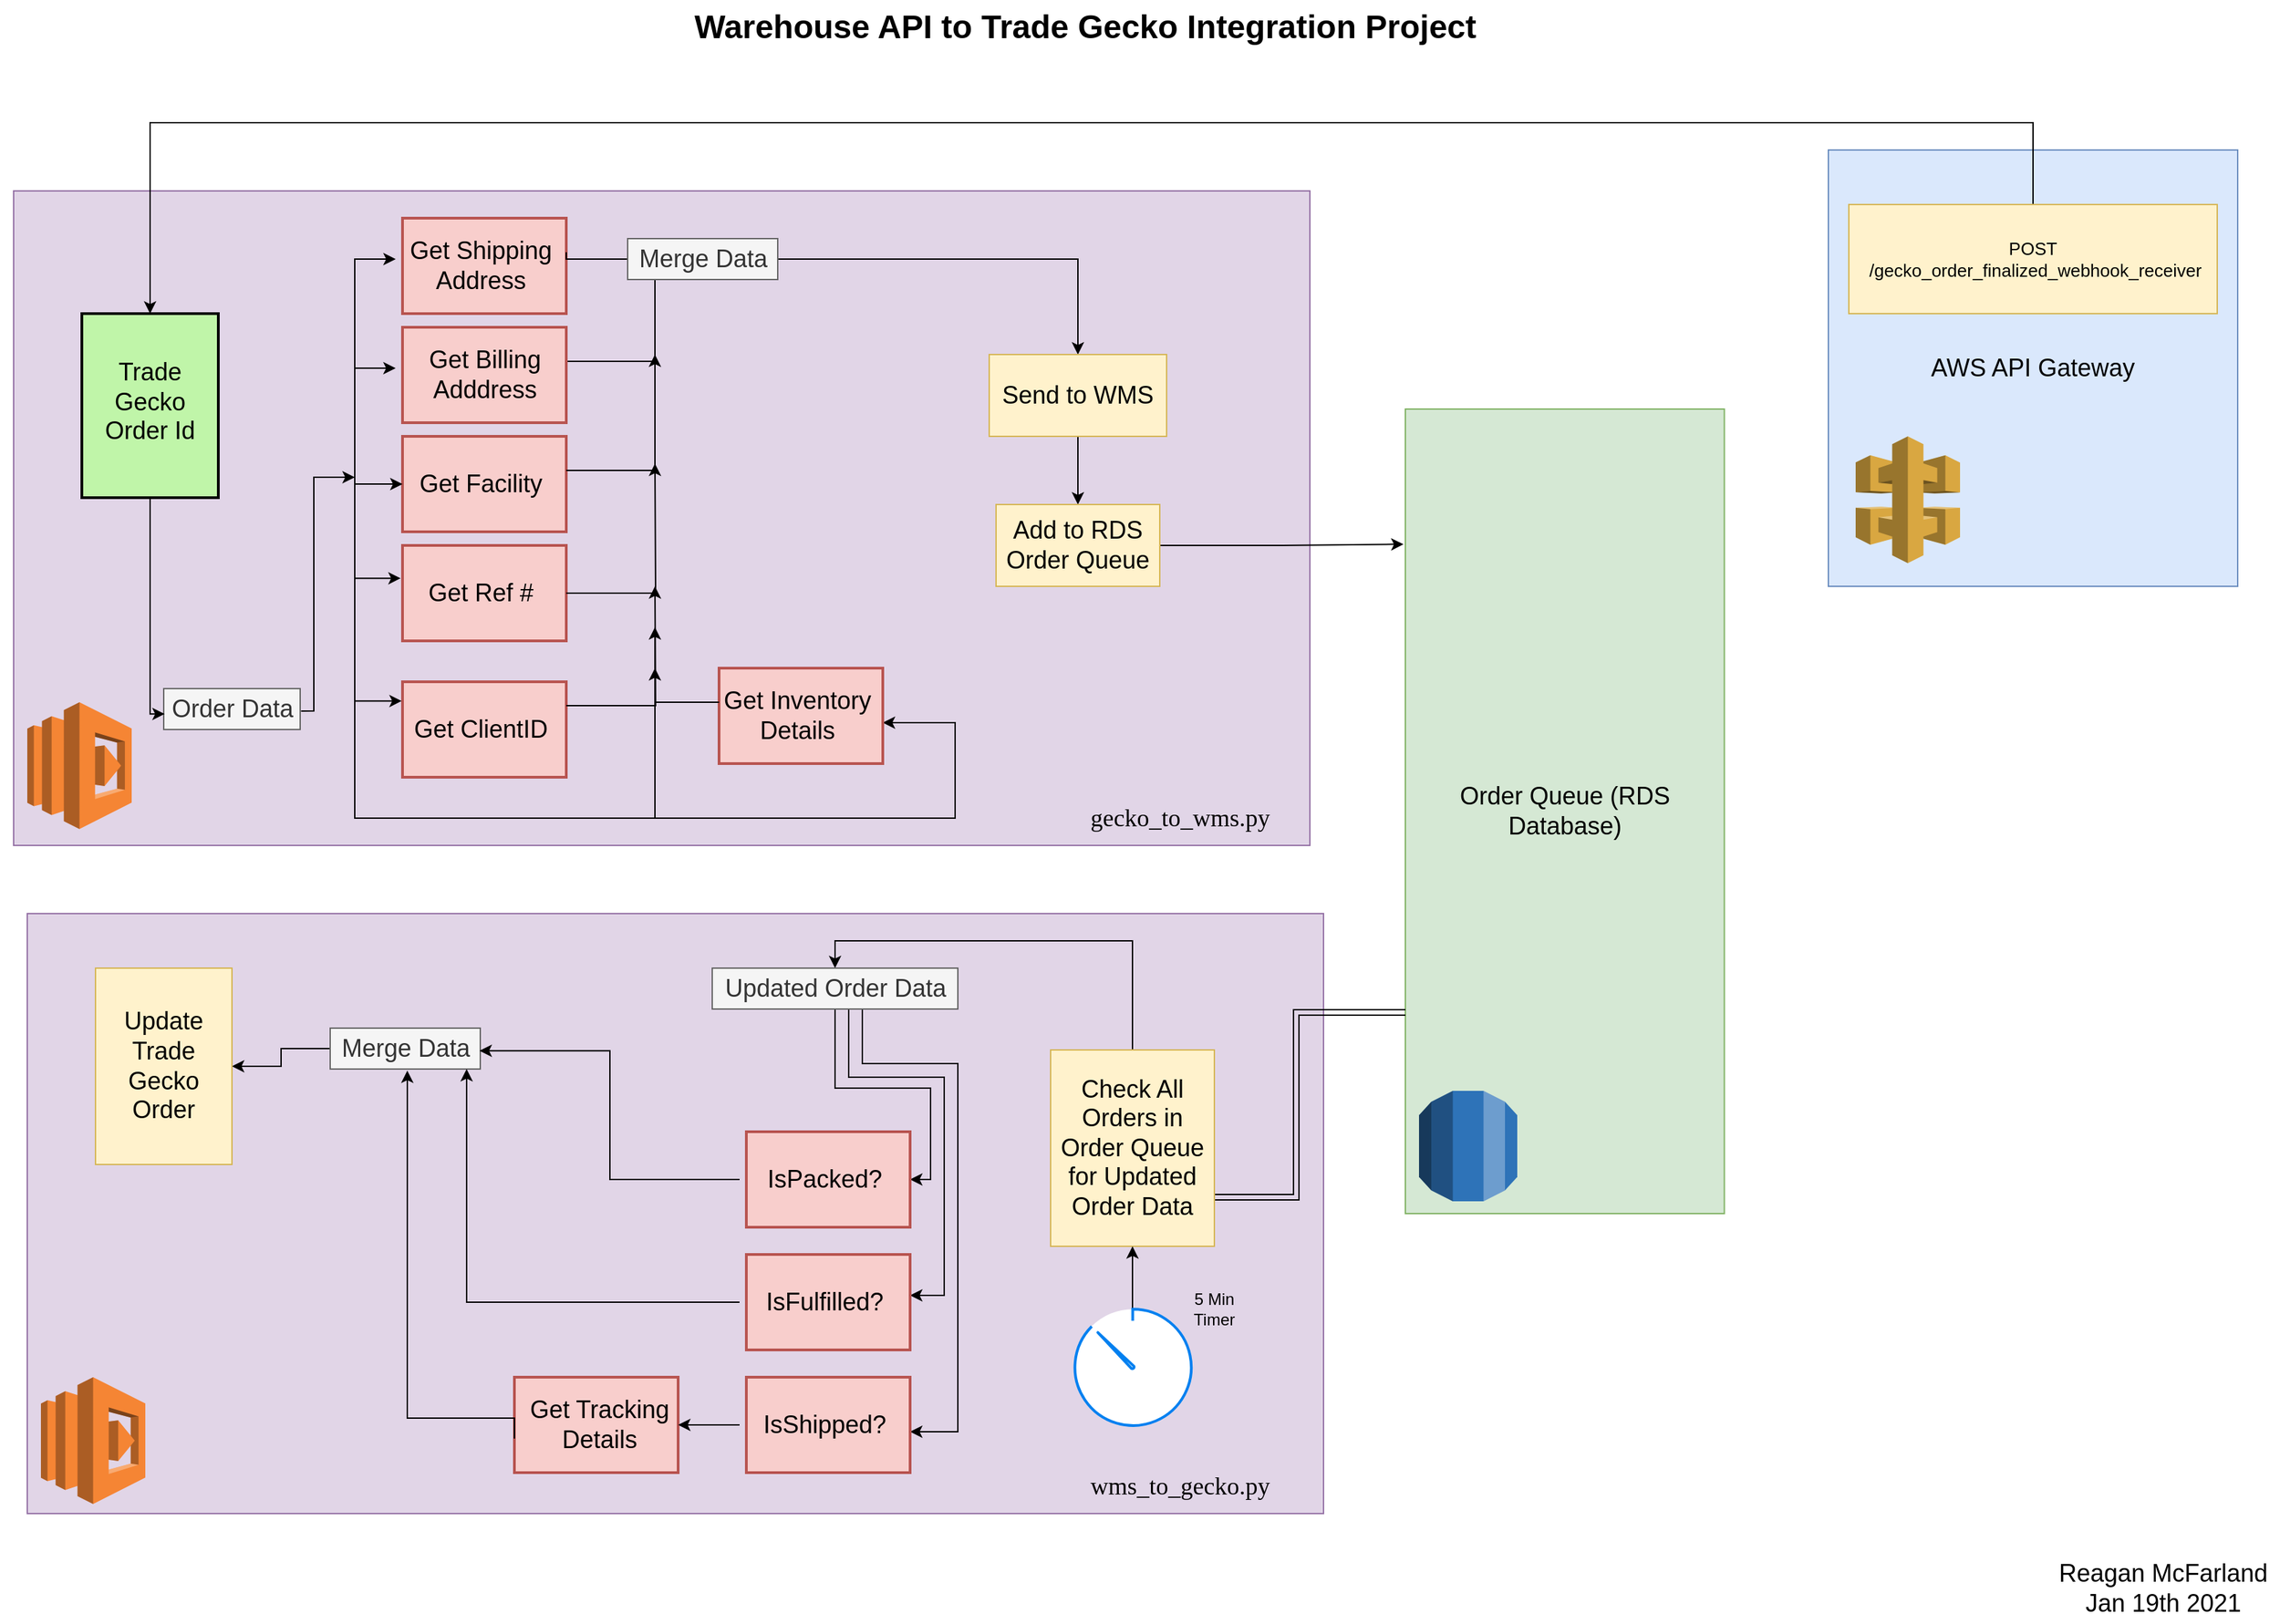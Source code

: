 <mxfile version="14.2.3" type="github">
  <diagram name="Page-1" id="74b105a0-9070-1c63-61bc-23e55f88626e">
    <mxGraphModel dx="2238" dy="1089" grid="1" gridSize="10" guides="1" tooltips="1" connect="1" arrows="1" fold="1" page="1" pageScale="1.5" pageWidth="1169" pageHeight="826" background="none" math="0" shadow="0">
      <root>
        <mxCell id="0" style=";html=1;" />
        <mxCell id="1" style=";html=1;" parent="0" />
        <mxCell id="s6PGtX4vNR4OUTEf41oU-1" value="&lt;font style=&quot;font-size: 18px&quot;&gt;AWS API Gateway&lt;/font&gt;" style="rounded=0;whiteSpace=wrap;html=1;fillColor=#dae8fc;strokeColor=#6c8ebf;" vertex="1" parent="1">
          <mxGeometry x="1420" y="150" width="300" height="320" as="geometry" />
        </mxCell>
        <mxCell id="TxjUfdbYysOVmEJLw3QY-95" value="" style="rounded=0;whiteSpace=wrap;html=1;fontSize=18;fillColor=#e1d5e7;strokeColor=#9673a6;" parent="1" vertex="1">
          <mxGeometry x="90" y="180" width="950" height="480" as="geometry" />
        </mxCell>
        <mxCell id="TxjUfdbYysOVmEJLw3QY-94" value="" style="rounded=0;whiteSpace=wrap;html=1;fontSize=18;fillColor=#e1d5e7;strokeColor=#9673a6;" parent="1" vertex="1">
          <mxGeometry x="100" y="710" width="950" height="440" as="geometry" />
        </mxCell>
        <mxCell id="10b056a9c633e61c-30" value="Warehouse API to Trade Gecko Integration Project" style="text;strokeColor=none;fillColor=none;html=1;fontSize=24;fontStyle=1;verticalAlign=middle;align=center;" parent="1" vertex="1">
          <mxGeometry x="80" y="40" width="1590" height="40" as="geometry" />
        </mxCell>
        <mxCell id="TxjUfdbYysOVmEJLw3QY-3" value="" style="group" parent="1" vertex="1" connectable="0">
          <mxGeometry x="140" y="270" width="100" height="135" as="geometry" />
        </mxCell>
        <mxCell id="TxjUfdbYysOVmEJLw3QY-1" value="" style="strokeWidth=2;dashed=0;align=center;fontSize=18;shape=rect;fillColor=#c0f5a9;verticalLabelPosition=bottom;verticalAlign=top;" parent="TxjUfdbYysOVmEJLw3QY-3" vertex="1">
          <mxGeometry width="100" height="135" as="geometry" />
        </mxCell>
        <mxCell id="TxjUfdbYysOVmEJLw3QY-2" value="Trade Gecko Order Id" style="text;html=1;strokeColor=none;fillColor=none;align=center;verticalAlign=middle;whiteSpace=wrap;rounded=0;fontSize=18;" parent="TxjUfdbYysOVmEJLw3QY-3" vertex="1">
          <mxGeometry y="50" width="100" height="30" as="geometry" />
        </mxCell>
        <mxCell id="TxjUfdbYysOVmEJLw3QY-8" value="" style="group" parent="1" vertex="1" connectable="0">
          <mxGeometry x="370" y="200" width="125" height="70" as="geometry" />
        </mxCell>
        <mxCell id="TxjUfdbYysOVmEJLw3QY-5" value="" style="strokeWidth=2;dashed=0;align=center;fontSize=8;shape=rect;fillColor=#f8cecc;verticalLabelPosition=bottom;verticalAlign=top;strokeColor=#b85450;" parent="TxjUfdbYysOVmEJLw3QY-8" vertex="1">
          <mxGeometry x="5" width="120" height="70" as="geometry" />
        </mxCell>
        <mxCell id="TxjUfdbYysOVmEJLw3QY-7" value="Get Shipping Address" style="text;html=1;strokeColor=none;fillColor=none;align=center;verticalAlign=middle;whiteSpace=wrap;rounded=0;fontSize=18;" parent="TxjUfdbYysOVmEJLw3QY-8" vertex="1">
          <mxGeometry y="25" width="125" height="20" as="geometry" />
        </mxCell>
        <mxCell id="TxjUfdbYysOVmEJLw3QY-13" value="" style="group" parent="1" vertex="1" connectable="0">
          <mxGeometry x="370" y="360" width="125" height="70" as="geometry" />
        </mxCell>
        <mxCell id="TxjUfdbYysOVmEJLw3QY-14" value="" style="strokeWidth=2;dashed=0;align=center;fontSize=8;shape=rect;fillColor=#f8cecc;verticalLabelPosition=bottom;verticalAlign=top;strokeColor=#b85450;" parent="TxjUfdbYysOVmEJLw3QY-13" vertex="1">
          <mxGeometry x="5" width="120" height="70" as="geometry" />
        </mxCell>
        <mxCell id="TxjUfdbYysOVmEJLw3QY-15" value="Get Facility" style="text;html=1;strokeColor=none;fillColor=none;align=center;verticalAlign=middle;whiteSpace=wrap;rounded=0;fontSize=18;" parent="TxjUfdbYysOVmEJLw3QY-13" vertex="1">
          <mxGeometry y="25" width="125" height="20" as="geometry" />
        </mxCell>
        <mxCell id="TxjUfdbYysOVmEJLw3QY-18" value="" style="group" parent="1" vertex="1" connectable="0">
          <mxGeometry x="370" y="440" width="125" height="70" as="geometry" />
        </mxCell>
        <mxCell id="TxjUfdbYysOVmEJLw3QY-19" value="" style="strokeWidth=2;dashed=0;align=center;fontSize=8;shape=rect;fillColor=#f8cecc;verticalLabelPosition=bottom;verticalAlign=top;strokeColor=#b85450;" parent="TxjUfdbYysOVmEJLw3QY-18" vertex="1">
          <mxGeometry x="5" width="120" height="70" as="geometry" />
        </mxCell>
        <mxCell id="TxjUfdbYysOVmEJLw3QY-20" value="Get Ref #" style="text;html=1;strokeColor=none;fillColor=none;align=center;verticalAlign=middle;whiteSpace=wrap;rounded=0;fontSize=18;" parent="TxjUfdbYysOVmEJLw3QY-18" vertex="1">
          <mxGeometry y="25" width="125" height="20" as="geometry" />
        </mxCell>
        <mxCell id="TxjUfdbYysOVmEJLw3QY-21" value="" style="group" parent="1" vertex="1" connectable="0">
          <mxGeometry x="500" y="540" width="1020" height="400" as="geometry" />
        </mxCell>
        <mxCell id="TxjUfdbYysOVmEJLw3QY-22" value="" style="strokeWidth=2;dashed=0;align=center;fontSize=8;shape=rect;fillColor=#f8cecc;verticalLabelPosition=bottom;verticalAlign=top;strokeColor=#b85450;" parent="TxjUfdbYysOVmEJLw3QY-21" vertex="1">
          <mxGeometry x="-125" width="120" height="70" as="geometry" />
        </mxCell>
        <mxCell id="TxjUfdbYysOVmEJLw3QY-23" value="Get ClientID" style="text;html=1;strokeColor=none;fillColor=none;align=center;verticalAlign=middle;whiteSpace=wrap;rounded=0;fontSize=18;" parent="TxjUfdbYysOVmEJLw3QY-21" vertex="1">
          <mxGeometry x="-130" y="25" width="125" height="20" as="geometry" />
        </mxCell>
        <mxCell id="nyMqHNhdqx7kvh5XnfFn-3" style="edgeStyle=orthogonalEdgeStyle;rounded=0;orthogonalLoop=1;jettySize=auto;html=1;fontSize=18;entryX=1;entryY=0.75;entryDx=0;entryDy=0;" parent="TxjUfdbYysOVmEJLw3QY-21" target="nyMqHNhdqx7kvh5XnfFn-2" edge="1">
          <mxGeometry relative="1" as="geometry">
            <mxPoint x="280" y="80" as="targetPoint" />
            <mxPoint x="60" y="90" as="sourcePoint" />
            <Array as="points">
              <mxPoint x="60" y="100" />
              <mxPoint x="280" y="100" />
              <mxPoint x="280" y="30" />
            </Array>
          </mxGeometry>
        </mxCell>
        <mxCell id="TxjUfdbYysOVmEJLw3QY-46" value="Order Queue (RDS Database)" style="rounded=0;whiteSpace=wrap;html=1;fontSize=18;fillColor=#d5e8d4;strokeColor=#82b366;" parent="TxjUfdbYysOVmEJLw3QY-21" vertex="1">
          <mxGeometry x="610" y="-200" width="233.77" height="590" as="geometry" />
        </mxCell>
        <mxCell id="s6PGtX4vNR4OUTEf41oU-12" value="" style="outlineConnect=0;dashed=0;verticalLabelPosition=bottom;verticalAlign=top;align=center;html=1;shape=mxgraph.aws3.rds;fillColor=#2E73B8;gradientColor=none;fontSize=13;" vertex="1" parent="TxjUfdbYysOVmEJLw3QY-21">
          <mxGeometry x="620" y="300" width="72" height="81" as="geometry" />
        </mxCell>
        <mxCell id="TxjUfdbYysOVmEJLw3QY-26" style="edgeStyle=orthogonalEdgeStyle;rounded=0;orthogonalLoop=1;jettySize=auto;html=1;fontSize=18;exitX=1.007;exitY=0.548;exitDx=0;exitDy=0;exitPerimeter=0;" parent="1" source="TxjUfdbYysOVmEJLw3QY-24" edge="1">
          <mxGeometry relative="1" as="geometry">
            <mxPoint x="340" y="390" as="targetPoint" />
            <Array as="points">
              <mxPoint x="310" y="561" />
              <mxPoint x="310" y="390" />
            </Array>
          </mxGeometry>
        </mxCell>
        <mxCell id="TxjUfdbYysOVmEJLw3QY-24" value="Order Data" style="text;html=1;align=center;verticalAlign=middle;resizable=0;points=[];autosize=1;fontSize=18;fillColor=#f5f5f5;strokeColor=#666666;fontColor=#333333;" parent="1" vertex="1">
          <mxGeometry x="200" y="545" width="100" height="30" as="geometry" />
        </mxCell>
        <mxCell id="TxjUfdbYysOVmEJLw3QY-27" style="edgeStyle=orthogonalEdgeStyle;rounded=0;orthogonalLoop=1;jettySize=auto;html=1;fontSize=18;entryX=-0.042;entryY=0.429;entryDx=0;entryDy=0;entryPerimeter=0;" parent="1" target="TxjUfdbYysOVmEJLw3QY-10" edge="1">
          <mxGeometry relative="1" as="geometry">
            <mxPoint x="370" y="310" as="targetPoint" />
            <mxPoint x="340" y="230" as="sourcePoint" />
            <Array as="points">
              <mxPoint x="340" y="310" />
            </Array>
          </mxGeometry>
        </mxCell>
        <mxCell id="TxjUfdbYysOVmEJLw3QY-28" style="edgeStyle=orthogonalEdgeStyle;rounded=0;orthogonalLoop=1;jettySize=auto;html=1;fontSize=18;" parent="1" edge="1">
          <mxGeometry relative="1" as="geometry">
            <mxPoint x="375" y="395" as="targetPoint" />
            <mxPoint x="340" y="300.0" as="sourcePoint" />
            <Array as="points">
              <mxPoint x="340" y="395" />
              <mxPoint x="375" y="395" />
            </Array>
          </mxGeometry>
        </mxCell>
        <mxCell id="TxjUfdbYysOVmEJLw3QY-29" style="edgeStyle=orthogonalEdgeStyle;rounded=0;orthogonalLoop=1;jettySize=auto;html=1;fontSize=18;entryX=0.029;entryY=-0.046;entryDx=0;entryDy=0;entryPerimeter=0;" parent="1" target="TxjUfdbYysOVmEJLw3QY-20" edge="1">
          <mxGeometry relative="1" as="geometry">
            <mxPoint x="370.0" y="465" as="targetPoint" />
            <mxPoint x="340" y="390.0" as="sourcePoint" />
            <Array as="points">
              <mxPoint x="340" y="464" />
            </Array>
          </mxGeometry>
        </mxCell>
        <mxCell id="TxjUfdbYysOVmEJLw3QY-30" style="edgeStyle=orthogonalEdgeStyle;rounded=0;orthogonalLoop=1;jettySize=auto;html=1;fontSize=18;entryX=-0.005;entryY=0.201;entryDx=0;entryDy=0;entryPerimeter=0;" parent="1" target="TxjUfdbYysOVmEJLw3QY-22" edge="1">
          <mxGeometry relative="1" as="geometry">
            <mxPoint x="370.0" y="535" as="targetPoint" />
            <mxPoint x="340" y="460.0" as="sourcePoint" />
            <Array as="points">
              <mxPoint x="340" y="554" />
            </Array>
          </mxGeometry>
        </mxCell>
        <mxCell id="TxjUfdbYysOVmEJLw3QY-31" style="edgeStyle=orthogonalEdgeStyle;rounded=0;orthogonalLoop=1;jettySize=auto;html=1;fontSize=18;" parent="1" edge="1">
          <mxGeometry relative="1" as="geometry">
            <mxPoint x="560" y="530" as="targetPoint" />
            <mxPoint x="340" y="530.0" as="sourcePoint" />
            <Array as="points">
              <mxPoint x="340" y="640" />
              <mxPoint x="560" y="640" />
            </Array>
          </mxGeometry>
        </mxCell>
        <mxCell id="TxjUfdbYysOVmEJLw3QY-32" style="edgeStyle=orthogonalEdgeStyle;rounded=0;orthogonalLoop=1;jettySize=auto;html=1;exitX=1;exitY=0.25;exitDx=0;exitDy=0;fontSize=18;" parent="1" source="TxjUfdbYysOVmEJLw3QY-22" edge="1">
          <mxGeometry relative="1" as="geometry">
            <mxPoint x="560" y="470" as="targetPoint" />
          </mxGeometry>
        </mxCell>
        <mxCell id="TxjUfdbYysOVmEJLw3QY-33" style="edgeStyle=orthogonalEdgeStyle;rounded=0;orthogonalLoop=1;jettySize=auto;html=1;exitX=1;exitY=0.5;exitDx=0;exitDy=0;fontSize=18;" parent="1" source="TxjUfdbYysOVmEJLw3QY-20" edge="1">
          <mxGeometry relative="1" as="geometry">
            <mxPoint x="560" y="380" as="targetPoint" />
          </mxGeometry>
        </mxCell>
        <mxCell id="TxjUfdbYysOVmEJLw3QY-34" style="edgeStyle=orthogonalEdgeStyle;rounded=0;orthogonalLoop=1;jettySize=auto;html=1;exitX=1;exitY=0;exitDx=0;exitDy=0;fontSize=18;" parent="1" source="TxjUfdbYysOVmEJLw3QY-15" edge="1">
          <mxGeometry relative="1" as="geometry">
            <mxPoint x="560" y="300" as="targetPoint" />
            <Array as="points">
              <mxPoint x="560" y="385" />
            </Array>
          </mxGeometry>
        </mxCell>
        <mxCell id="TxjUfdbYysOVmEJLw3QY-35" style="edgeStyle=orthogonalEdgeStyle;rounded=0;orthogonalLoop=1;jettySize=auto;html=1;exitX=1;exitY=0;exitDx=0;exitDy=0;fontSize=18;" parent="1" source="TxjUfdbYysOVmEJLw3QY-11" edge="1">
          <mxGeometry relative="1" as="geometry">
            <mxPoint x="560" y="230" as="targetPoint" />
            <Array as="points">
              <mxPoint x="560" y="305" />
            </Array>
          </mxGeometry>
        </mxCell>
        <mxCell id="TxjUfdbYysOVmEJLw3QY-36" style="edgeStyle=orthogonalEdgeStyle;rounded=0;orthogonalLoop=1;jettySize=auto;html=1;exitX=1;exitY=0;exitDx=0;exitDy=0;fontSize=18;" parent="1" source="TxjUfdbYysOVmEJLw3QY-7" edge="1">
          <mxGeometry relative="1" as="geometry">
            <mxPoint x="560" y="230" as="targetPoint" />
            <Array as="points">
              <mxPoint x="495" y="230" />
            </Array>
          </mxGeometry>
        </mxCell>
        <mxCell id="TxjUfdbYysOVmEJLw3QY-38" style="edgeStyle=orthogonalEdgeStyle;rounded=0;orthogonalLoop=1;jettySize=auto;html=1;fontSize=18;entryX=0.5;entryY=0;entryDx=0;entryDy=0;" parent="1" source="TxjUfdbYysOVmEJLw3QY-37" target="TxjUfdbYysOVmEJLw3QY-39" edge="1">
          <mxGeometry relative="1" as="geometry">
            <mxPoint x="782" y="304" as="targetPoint" />
          </mxGeometry>
        </mxCell>
        <mxCell id="TxjUfdbYysOVmEJLw3QY-37" value="Merge Data" style="text;html=1;align=center;verticalAlign=middle;resizable=0;points=[];autosize=1;fontSize=18;fillColor=#f5f5f5;strokeColor=#666666;fontColor=#333333;" parent="1" vertex="1">
          <mxGeometry x="540" y="215" width="110" height="30" as="geometry" />
        </mxCell>
        <mxCell id="TxjUfdbYysOVmEJLw3QY-43" style="edgeStyle=orthogonalEdgeStyle;rounded=0;orthogonalLoop=1;jettySize=auto;html=1;fontSize=18;entryX=0.5;entryY=0;entryDx=0;entryDy=0;" parent="1" source="TxjUfdbYysOVmEJLw3QY-39" target="TxjUfdbYysOVmEJLw3QY-42" edge="1">
          <mxGeometry relative="1" as="geometry">
            <mxPoint x="847" y="384" as="targetPoint" />
          </mxGeometry>
        </mxCell>
        <mxCell id="TxjUfdbYysOVmEJLw3QY-39" value="Send to WMS" style="rounded=0;whiteSpace=wrap;html=1;fontSize=18;fillColor=#fff2cc;strokeColor=#d6b656;" parent="1" vertex="1">
          <mxGeometry x="805" y="300" width="130" height="60" as="geometry" />
        </mxCell>
        <mxCell id="s6PGtX4vNR4OUTEf41oU-18" style="edgeStyle=orthogonalEdgeStyle;rounded=0;orthogonalLoop=1;jettySize=auto;html=1;exitX=1;exitY=0.5;exitDx=0;exitDy=0;entryX=-0.006;entryY=0.168;entryDx=0;entryDy=0;entryPerimeter=0;fontSize=13;" edge="1" parent="1" source="TxjUfdbYysOVmEJLw3QY-42" target="TxjUfdbYysOVmEJLw3QY-46">
          <mxGeometry relative="1" as="geometry" />
        </mxCell>
        <mxCell id="TxjUfdbYysOVmEJLw3QY-42" value="Add to RDS Order Queue" style="rounded=0;whiteSpace=wrap;html=1;fontSize=18;fillColor=#fff2cc;strokeColor=#d6b656;" parent="1" vertex="1">
          <mxGeometry x="810" y="410" width="120" height="60" as="geometry" />
        </mxCell>
        <mxCell id="TxjUfdbYysOVmEJLw3QY-53" style="edgeStyle=orthogonalEdgeStyle;rounded=0;orthogonalLoop=1;jettySize=auto;html=1;exitX=0.5;exitY=1;exitDx=0;exitDy=0;fontSize=18;" parent="1" source="TxjUfdbYysOVmEJLw3QY-47" target="TxjUfdbYysOVmEJLw3QY-52" edge="1">
          <mxGeometry relative="1" as="geometry">
            <Array as="points">
              <mxPoint x="692" y="730" />
            </Array>
          </mxGeometry>
        </mxCell>
        <mxCell id="s6PGtX4vNR4OUTEf41oU-19" style="edgeStyle=orthogonalEdgeStyle;rounded=0;orthogonalLoop=1;jettySize=auto;html=1;exitX=1;exitY=0.75;exitDx=0;exitDy=0;entryX=0;entryY=0.75;entryDx=0;entryDy=0;fontSize=13;shape=link;" edge="1" parent="1" source="TxjUfdbYysOVmEJLw3QY-47" target="TxjUfdbYysOVmEJLw3QY-46">
          <mxGeometry relative="1" as="geometry">
            <Array as="points">
              <mxPoint x="1030" y="918" />
              <mxPoint x="1030" y="783" />
            </Array>
          </mxGeometry>
        </mxCell>
        <mxCell id="TxjUfdbYysOVmEJLw3QY-47" value="Check All Orders in Order Queue for Updated Order Data" style="rounded=0;whiteSpace=wrap;html=1;fontSize=18;fillColor=#fff2cc;strokeColor=#d6b656;" parent="1" vertex="1">
          <mxGeometry x="850" y="810" width="120" height="144" as="geometry" />
        </mxCell>
        <mxCell id="TxjUfdbYysOVmEJLw3QY-51" style="edgeStyle=orthogonalEdgeStyle;rounded=0;orthogonalLoop=1;jettySize=auto;html=1;exitX=0.5;exitY=1;exitDx=0;exitDy=0;fontSize=18;entryX=0.007;entryY=0.619;entryDx=0;entryDy=0;entryPerimeter=0;" parent="1" source="TxjUfdbYysOVmEJLw3QY-1" target="TxjUfdbYysOVmEJLw3QY-24" edge="1">
          <mxGeometry relative="1" as="geometry">
            <mxPoint x="239" y="570" as="targetPoint" />
            <Array as="points">
              <mxPoint x="190" y="564" />
            </Array>
          </mxGeometry>
        </mxCell>
        <mxCell id="TxjUfdbYysOVmEJLw3QY-66" style="edgeStyle=orthogonalEdgeStyle;rounded=0;orthogonalLoop=1;jettySize=auto;html=1;entryX=1;entryY=0.5;entryDx=0;entryDy=0;fontSize=18;" parent="1" source="TxjUfdbYysOVmEJLw3QY-52" target="TxjUfdbYysOVmEJLw3QY-56" edge="1">
          <mxGeometry relative="1" as="geometry">
            <Array as="points">
              <mxPoint x="692" y="838" />
              <mxPoint x="762" y="838" />
              <mxPoint x="762" y="905" />
            </Array>
          </mxGeometry>
        </mxCell>
        <mxCell id="TxjUfdbYysOVmEJLw3QY-68" style="edgeStyle=orthogonalEdgeStyle;rounded=0;orthogonalLoop=1;jettySize=auto;html=1;entryX=1;entryY=0.25;entryDx=0;entryDy=0;fontSize=18;" parent="1" source="TxjUfdbYysOVmEJLw3QY-52" target="TxjUfdbYysOVmEJLw3QY-60" edge="1">
          <mxGeometry relative="1" as="geometry">
            <Array as="points">
              <mxPoint x="702" y="830" />
              <mxPoint x="772" y="830" />
              <mxPoint x="772" y="990" />
            </Array>
          </mxGeometry>
        </mxCell>
        <mxCell id="TxjUfdbYysOVmEJLw3QY-69" style="edgeStyle=orthogonalEdgeStyle;rounded=0;orthogonalLoop=1;jettySize=auto;html=1;entryX=1;entryY=0.75;entryDx=0;entryDy=0;fontSize=18;" parent="1" source="TxjUfdbYysOVmEJLw3QY-52" target="TxjUfdbYysOVmEJLw3QY-65" edge="1">
          <mxGeometry relative="1" as="geometry">
            <Array as="points">
              <mxPoint x="712" y="820" />
              <mxPoint x="782" y="820" />
              <mxPoint x="782" y="1090" />
            </Array>
          </mxGeometry>
        </mxCell>
        <mxCell id="TxjUfdbYysOVmEJLw3QY-52" value="Updated Order Data" style="text;html=1;align=center;verticalAlign=middle;resizable=0;points=[];autosize=1;fontSize=18;fillColor=#f5f5f5;strokeColor=#666666;fontColor=#333333;" parent="1" vertex="1">
          <mxGeometry x="602" y="750" width="180" height="30" as="geometry" />
        </mxCell>
        <mxCell id="TxjUfdbYysOVmEJLw3QY-54" value="" style="group" parent="1" vertex="1" connectable="0">
          <mxGeometry x="622" y="870" width="125" height="70" as="geometry" />
        </mxCell>
        <mxCell id="TxjUfdbYysOVmEJLw3QY-55" value="" style="strokeWidth=2;dashed=0;align=center;fontSize=8;shape=rect;fillColor=#f8cecc;verticalLabelPosition=bottom;verticalAlign=top;strokeColor=#b85450;" parent="TxjUfdbYysOVmEJLw3QY-54" vertex="1">
          <mxGeometry x="5" width="120" height="70" as="geometry" />
        </mxCell>
        <mxCell id="TxjUfdbYysOVmEJLw3QY-56" value="IsPacked?" style="text;html=1;strokeColor=none;fillColor=none;align=center;verticalAlign=middle;whiteSpace=wrap;rounded=0;fontSize=18;" parent="TxjUfdbYysOVmEJLw3QY-54" vertex="1">
          <mxGeometry y="25" width="125" height="20" as="geometry" />
        </mxCell>
        <mxCell id="TxjUfdbYysOVmEJLw3QY-58" value="" style="group" parent="1" vertex="1" connectable="0">
          <mxGeometry x="622" y="960" width="125" height="70" as="geometry" />
        </mxCell>
        <mxCell id="TxjUfdbYysOVmEJLw3QY-59" value="" style="strokeWidth=2;dashed=0;align=center;fontSize=8;shape=rect;fillColor=#f8cecc;verticalLabelPosition=bottom;verticalAlign=top;strokeColor=#b85450;" parent="TxjUfdbYysOVmEJLw3QY-58" vertex="1">
          <mxGeometry x="5" width="120" height="70" as="geometry" />
        </mxCell>
        <mxCell id="TxjUfdbYysOVmEJLw3QY-60" value="IsFulfilled?" style="text;html=1;strokeColor=none;fillColor=none;align=center;verticalAlign=middle;whiteSpace=wrap;rounded=0;fontSize=18;" parent="TxjUfdbYysOVmEJLw3QY-58" vertex="1">
          <mxGeometry y="25" width="125" height="20" as="geometry" />
        </mxCell>
        <mxCell id="TxjUfdbYysOVmEJLw3QY-63" value="" style="group" parent="1" vertex="1" connectable="0">
          <mxGeometry x="622" y="1050" width="125" height="70" as="geometry" />
        </mxCell>
        <mxCell id="TxjUfdbYysOVmEJLw3QY-64" value="" style="strokeWidth=2;dashed=0;align=center;fontSize=8;shape=rect;fillColor=#f8cecc;verticalLabelPosition=bottom;verticalAlign=top;strokeColor=#b85450;" parent="TxjUfdbYysOVmEJLw3QY-63" vertex="1">
          <mxGeometry x="5" width="120" height="70" as="geometry" />
        </mxCell>
        <mxCell id="TxjUfdbYysOVmEJLw3QY-65" value="IsShipped?" style="text;html=1;strokeColor=none;fillColor=none;align=center;verticalAlign=middle;whiteSpace=wrap;rounded=0;fontSize=18;" parent="TxjUfdbYysOVmEJLw3QY-63" vertex="1">
          <mxGeometry y="25" width="125" height="20" as="geometry" />
        </mxCell>
        <mxCell id="TxjUfdbYysOVmEJLw3QY-72" value="" style="group" parent="1" vertex="1" connectable="0">
          <mxGeometry x="452" y="1050" width="127.5" height="70" as="geometry" />
        </mxCell>
        <mxCell id="TxjUfdbYysOVmEJLw3QY-73" value="" style="strokeWidth=2;dashed=0;align=center;fontSize=8;shape=rect;fillColor=#f8cecc;verticalLabelPosition=bottom;verticalAlign=top;strokeColor=#b85450;" parent="TxjUfdbYysOVmEJLw3QY-72" vertex="1">
          <mxGeometry x="5" width="120" height="70" as="geometry" />
        </mxCell>
        <mxCell id="TxjUfdbYysOVmEJLw3QY-74" value="Get Tracking Details" style="text;html=1;strokeColor=none;fillColor=none;align=center;verticalAlign=middle;whiteSpace=wrap;rounded=0;fontSize=18;" parent="TxjUfdbYysOVmEJLw3QY-72" vertex="1">
          <mxGeometry x="5" y="25" width="125" height="20" as="geometry" />
        </mxCell>
        <mxCell id="TxjUfdbYysOVmEJLw3QY-75" style="edgeStyle=orthogonalEdgeStyle;rounded=0;orthogonalLoop=1;jettySize=auto;html=1;exitX=0;exitY=0.5;exitDx=0;exitDy=0;entryX=1;entryY=0.5;entryDx=0;entryDy=0;fontSize=18;" parent="1" source="TxjUfdbYysOVmEJLw3QY-65" edge="1">
          <mxGeometry relative="1" as="geometry">
            <mxPoint x="577" y="1085" as="targetPoint" />
          </mxGeometry>
        </mxCell>
        <mxCell id="s6PGtX4vNR4OUTEf41oU-16" style="edgeStyle=orthogonalEdgeStyle;rounded=0;orthogonalLoop=1;jettySize=auto;html=1;fontSize=13;" edge="1" parent="1" source="TxjUfdbYysOVmEJLw3QY-81" target="s6PGtX4vNR4OUTEf41oU-15">
          <mxGeometry relative="1" as="geometry" />
        </mxCell>
        <mxCell id="TxjUfdbYysOVmEJLw3QY-81" value="Merge Data" style="text;html=1;align=center;verticalAlign=middle;resizable=0;points=[];autosize=1;fontSize=18;fillColor=#f5f5f5;strokeColor=#666666;fontColor=#333333;" parent="1" vertex="1">
          <mxGeometry x="322" y="794" width="110" height="30" as="geometry" />
        </mxCell>
        <mxCell id="TxjUfdbYysOVmEJLw3QY-82" style="edgeStyle=orthogonalEdgeStyle;rounded=0;orthogonalLoop=1;jettySize=auto;html=1;exitX=0;exitY=0.5;exitDx=0;exitDy=0;entryX=0.995;entryY=0.554;entryDx=0;entryDy=0;entryPerimeter=0;fontSize=18;" parent="1" source="TxjUfdbYysOVmEJLw3QY-56" target="TxjUfdbYysOVmEJLw3QY-81" edge="1">
          <mxGeometry relative="1" as="geometry" />
        </mxCell>
        <mxCell id="TxjUfdbYysOVmEJLw3QY-83" style="edgeStyle=orthogonalEdgeStyle;rounded=0;orthogonalLoop=1;jettySize=auto;html=1;exitX=0;exitY=0.5;exitDx=0;exitDy=0;entryX=0.909;entryY=1;entryDx=0;entryDy=0;entryPerimeter=0;fontSize=18;" parent="1" source="TxjUfdbYysOVmEJLw3QY-60" target="TxjUfdbYysOVmEJLw3QY-81" edge="1">
          <mxGeometry relative="1" as="geometry" />
        </mxCell>
        <mxCell id="TxjUfdbYysOVmEJLw3QY-84" style="edgeStyle=orthogonalEdgeStyle;rounded=0;orthogonalLoop=1;jettySize=auto;html=1;exitX=0;exitY=1;exitDx=0;exitDy=0;entryX=0.514;entryY=1.039;entryDx=0;entryDy=0;entryPerimeter=0;fontSize=18;exitPerimeter=0;" parent="1" source="TxjUfdbYysOVmEJLw3QY-74" target="TxjUfdbYysOVmEJLw3QY-81" edge="1">
          <mxGeometry relative="1" as="geometry">
            <Array as="points">
              <mxPoint x="379" y="1080" />
            </Array>
          </mxGeometry>
        </mxCell>
        <mxCell id="TxjUfdbYysOVmEJLw3QY-86" value="Reagan McFarland&lt;br&gt;Jan 19th 2021" style="text;html=1;align=center;verticalAlign=middle;resizable=0;points=[];autosize=1;fontSize=18;" parent="1" vertex="1">
          <mxGeometry x="1580" y="1180" width="170" height="50" as="geometry" />
        </mxCell>
        <mxCell id="TxjUfdbYysOVmEJLw3QY-99" value="gecko_to_wms.py" style="text;html=1;strokeColor=none;fillColor=none;align=center;verticalAlign=middle;whiteSpace=wrap;rounded=0;fontSize=18;fontStyle=0;fontFamily=Lucida Console;" parent="1" vertex="1">
          <mxGeometry x="840" y="630" width="210" height="20" as="geometry" />
        </mxCell>
        <mxCell id="TxjUfdbYysOVmEJLw3QY-101" value="wms_to_gecko.py" style="text;html=1;strokeColor=none;fillColor=none;align=center;verticalAlign=middle;whiteSpace=wrap;rounded=0;fontSize=18;fontStyle=0;fontFamily=Lucida Console;" parent="1" vertex="1">
          <mxGeometry x="840" y="1120" width="210" height="20" as="geometry" />
        </mxCell>
        <mxCell id="TxjUfdbYysOVmEJLw3QY-11" value="Get Billing Address" style="text;html=1;strokeColor=none;fillColor=none;align=center;verticalAlign=middle;whiteSpace=wrap;rounded=0;fontSize=18;" parent="1" vertex="1">
          <mxGeometry x="370" y="300" width="125" height="20" as="geometry" />
        </mxCell>
        <mxCell id="TxjUfdbYysOVmEJLw3QY-10" value="" style="strokeWidth=2;dashed=0;align=center;fontSize=8;shape=rect;fillColor=#f8cecc;verticalLabelPosition=bottom;verticalAlign=top;strokeColor=#b85450;" parent="1" vertex="1">
          <mxGeometry x="375" y="280" width="120" height="70" as="geometry" />
        </mxCell>
        <mxCell id="TxjUfdbYysOVmEJLw3QY-102" value="Get Billing Adddress" style="text;html=1;strokeColor=none;fillColor=none;align=center;verticalAlign=middle;whiteSpace=wrap;rounded=0;fontSize=18;" parent="1" vertex="1">
          <mxGeometry x="372.5" y="305" width="125" height="20" as="geometry" />
        </mxCell>
        <mxCell id="nyMqHNhdqx7kvh5XnfFn-1" value="" style="strokeWidth=2;dashed=0;align=center;fontSize=8;shape=rect;fillColor=#f8cecc;verticalLabelPosition=bottom;verticalAlign=top;strokeColor=#b85450;" parent="1" vertex="1">
          <mxGeometry x="607" y="530" width="120" height="70" as="geometry" />
        </mxCell>
        <mxCell id="nyMqHNhdqx7kvh5XnfFn-2" value="Get Inventory Details" style="text;html=1;strokeColor=none;fillColor=none;align=center;verticalAlign=middle;whiteSpace=wrap;rounded=0;fontSize=18;" parent="1" vertex="1">
          <mxGeometry x="602" y="555" width="125" height="20" as="geometry" />
        </mxCell>
        <mxCell id="nyMqHNhdqx7kvh5XnfFn-5" style="edgeStyle=orthogonalEdgeStyle;rounded=0;orthogonalLoop=1;jettySize=auto;html=1;fontSize=18;" parent="1" edge="1">
          <mxGeometry relative="1" as="geometry">
            <mxPoint x="560" y="500" as="targetPoint" />
            <mxPoint x="607" y="555" as="sourcePoint" />
            <Array as="points">
              <mxPoint x="560" y="555" />
            </Array>
          </mxGeometry>
        </mxCell>
        <mxCell id="s6PGtX4vNR4OUTEf41oU-3" style="edgeStyle=orthogonalEdgeStyle;rounded=0;orthogonalLoop=1;jettySize=auto;html=1;entryX=0;entryY=0.25;entryDx=0;entryDy=0;" edge="1" parent="1" target="TxjUfdbYysOVmEJLw3QY-7">
          <mxGeometry relative="1" as="geometry">
            <mxPoint x="340" y="230.167" as="targetPoint" />
            <mxPoint x="340" y="260" as="sourcePoint" />
            <Array as="points">
              <mxPoint x="340" y="230" />
            </Array>
          </mxGeometry>
        </mxCell>
        <mxCell id="s6PGtX4vNR4OUTEf41oU-5" style="edgeStyle=orthogonalEdgeStyle;rounded=0;orthogonalLoop=1;jettySize=auto;html=1;entryX=0.5;entryY=1;entryDx=0;entryDy=0;" edge="1" parent="1" source="s6PGtX4vNR4OUTEf41oU-4" target="TxjUfdbYysOVmEJLw3QY-47">
          <mxGeometry relative="1" as="geometry" />
        </mxCell>
        <mxCell id="s6PGtX4vNR4OUTEf41oU-4" value="" style="html=1;verticalLabelPosition=bottom;align=center;labelBackgroundColor=#ffffff;verticalAlign=top;strokeWidth=2;strokeColor=#0080F0;shadow=0;dashed=0;shape=mxgraph.ios7.icons.gauge;" vertex="1" parent="1">
          <mxGeometry x="863.72" y="1000" width="92.57" height="90" as="geometry" />
        </mxCell>
        <mxCell id="s6PGtX4vNR4OUTEf41oU-6" value="5 Min Timer" style="text;html=1;strokeColor=none;fillColor=none;align=center;verticalAlign=middle;whiteSpace=wrap;rounded=0;" vertex="1" parent="1">
          <mxGeometry x="950" y="990" width="40" height="20" as="geometry" />
        </mxCell>
        <mxCell id="s6PGtX4vNR4OUTEf41oU-9" style="edgeStyle=orthogonalEdgeStyle;rounded=0;orthogonalLoop=1;jettySize=auto;html=1;exitX=0.5;exitY=0;exitDx=0;exitDy=0;entryX=0.5;entryY=0;entryDx=0;entryDy=0;fontSize=13;" edge="1" parent="1" source="s6PGtX4vNR4OUTEf41oU-8" target="TxjUfdbYysOVmEJLw3QY-1">
          <mxGeometry relative="1" as="geometry">
            <Array as="points">
              <mxPoint x="1570" y="130" />
              <mxPoint x="190" y="130" />
            </Array>
          </mxGeometry>
        </mxCell>
        <mxCell id="s6PGtX4vNR4OUTEf41oU-8" value="POST&lt;br&gt;&amp;nbsp;/gecko_order_finalized_webhook_receiver" style="rounded=0;whiteSpace=wrap;html=1;fillColor=#fff2cc;strokeColor=#d6b656;fontSize=13;" vertex="1" parent="1">
          <mxGeometry x="1435" y="190" width="270" height="80" as="geometry" />
        </mxCell>
        <mxCell id="s6PGtX4vNR4OUTEf41oU-13" value="" style="outlineConnect=0;dashed=0;verticalLabelPosition=bottom;verticalAlign=top;align=center;html=1;shape=mxgraph.aws3.lambda;fillColor=#F58534;gradientColor=none;fontSize=13;" vertex="1" parent="1">
          <mxGeometry x="100" y="555" width="76.5" height="93" as="geometry" />
        </mxCell>
        <mxCell id="s6PGtX4vNR4OUTEf41oU-14" value="" style="outlineConnect=0;dashed=0;verticalLabelPosition=bottom;verticalAlign=top;align=center;html=1;shape=mxgraph.aws3.lambda;fillColor=#F58534;gradientColor=none;fontSize=13;" vertex="1" parent="1">
          <mxGeometry x="110" y="1050" width="76.5" height="93" as="geometry" />
        </mxCell>
        <mxCell id="s6PGtX4vNR4OUTEf41oU-15" value="Update &lt;br&gt;Trade &lt;br&gt;Gecko &lt;br&gt;Order" style="rounded=0;whiteSpace=wrap;html=1;fontSize=18;fillColor=#fff2cc;strokeColor=#d6b656;" vertex="1" parent="1">
          <mxGeometry x="150" y="750" width="100" height="144" as="geometry" />
        </mxCell>
        <mxCell id="s6PGtX4vNR4OUTEf41oU-11" value="" style="outlineConnect=0;dashed=0;verticalLabelPosition=bottom;verticalAlign=top;align=center;html=1;shape=mxgraph.aws3.api_gateway;fillColor=#D9A741;gradientColor=none;fontSize=13;" vertex="1" parent="1">
          <mxGeometry x="1440" y="360" width="76.5" height="93" as="geometry" />
        </mxCell>
      </root>
    </mxGraphModel>
  </diagram>
</mxfile>
